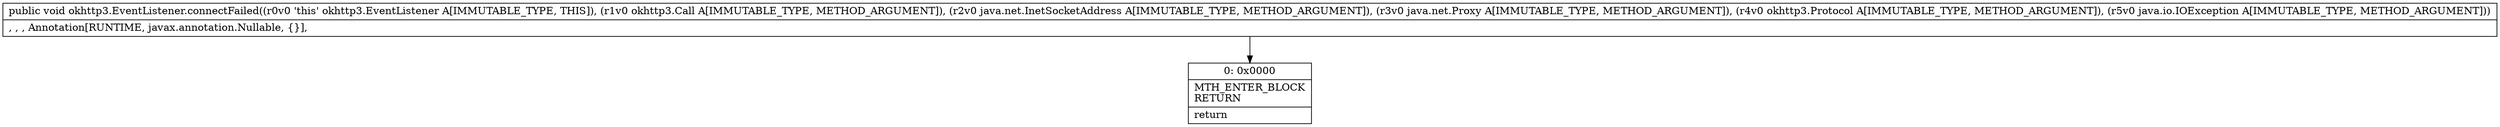 digraph "CFG forokhttp3.EventListener.connectFailed(Lokhttp3\/Call;Ljava\/net\/InetSocketAddress;Ljava\/net\/Proxy;Lokhttp3\/Protocol;Ljava\/io\/IOException;)V" {
Node_0 [shape=record,label="{0\:\ 0x0000|MTH_ENTER_BLOCK\lRETURN\l|return\l}"];
MethodNode[shape=record,label="{public void okhttp3.EventListener.connectFailed((r0v0 'this' okhttp3.EventListener A[IMMUTABLE_TYPE, THIS]), (r1v0 okhttp3.Call A[IMMUTABLE_TYPE, METHOD_ARGUMENT]), (r2v0 java.net.InetSocketAddress A[IMMUTABLE_TYPE, METHOD_ARGUMENT]), (r3v0 java.net.Proxy A[IMMUTABLE_TYPE, METHOD_ARGUMENT]), (r4v0 okhttp3.Protocol A[IMMUTABLE_TYPE, METHOD_ARGUMENT]), (r5v0 java.io.IOException A[IMMUTABLE_TYPE, METHOD_ARGUMENT]))  | , , , Annotation[RUNTIME, javax.annotation.Nullable, \{\}], \l}"];
MethodNode -> Node_0;
}

